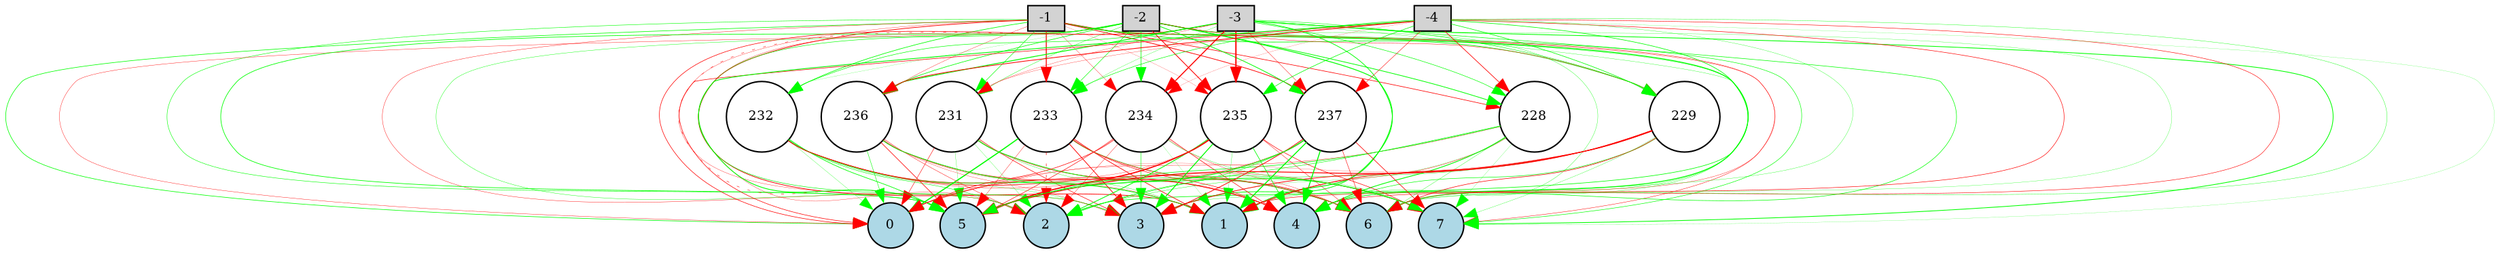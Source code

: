 digraph {
	node [fontsize=9 height=0.2 shape=circle width=0.2]
	-1 [fillcolor=lightgray shape=box style=filled]
	-2 [fillcolor=lightgray shape=box style=filled]
	-3 [fillcolor=lightgray shape=box style=filled]
	-4 [fillcolor=lightgray shape=box style=filled]
	0 [fillcolor=lightblue style=filled]
	1 [fillcolor=lightblue style=filled]
	2 [fillcolor=lightblue style=filled]
	3 [fillcolor=lightblue style=filled]
	4 [fillcolor=lightblue style=filled]
	5 [fillcolor=lightblue style=filled]
	6 [fillcolor=lightblue style=filled]
	7 [fillcolor=lightblue style=filled]
	228 [fillcolor=white style=filled]
	229 [fillcolor=white style=filled]
	231 [fillcolor=white style=filled]
	232 [fillcolor=white style=filled]
	233 [fillcolor=white style=filled]
	234 [fillcolor=white style=filled]
	235 [fillcolor=white style=filled]
	236 [fillcolor=white style=filled]
	237 [fillcolor=white style=filled]
	-1 -> 228 [color=red penwidth=0.3951327594022225 style=solid]
	-1 -> 229 [color=green penwidth=0.424748528534177 style=solid]
	-1 -> 231 [color=green penwidth=0.33333829264591064 style=solid]
	-1 -> 232 [color=green penwidth=0.4206674987798703 style=solid]
	-1 -> 233 [color=red penwidth=0.6507047689520223 style=solid]
	-1 -> 234 [color=red penwidth=0.1822382346665381 style=solid]
	-1 -> 235 [color=red penwidth=0.1099764495795379 style=solid]
	-1 -> 236 [color=red penwidth=0.18902888490708541 style=solid]
	-1 -> 237 [color=red penwidth=0.47045152186060046 style=solid]
	-2 -> 228 [color=green penwidth=0.4858675752177195 style=solid]
	-2 -> 229 [color=red penwidth=0.2398497335764292 style=solid]
	-2 -> 231 [color=green penwidth=0.2231755949375701 style=solid]
	-2 -> 232 [color=green penwidth=0.1039623834789698 style=solid]
	-2 -> 233 [color=green penwidth=0.3317959454086631 style=solid]
	-2 -> 234 [color=green penwidth=0.39407364099016584 style=solid]
	-2 -> 235 [color=red penwidth=0.5310934441546993 style=solid]
	-2 -> 236 [color=green penwidth=0.39871891550466754 style=solid]
	-2 -> 237 [color=green penwidth=0.48460783565384247 style=solid]
	-3 -> 228 [color=green penwidth=0.3361047002700833 style=solid]
	-3 -> 229 [color=green penwidth=0.30370415597744743 style=solid]
	-3 -> 231 [color=red penwidth=0.16497448173236057 style=solid]
	-3 -> 232 [color=green penwidth=0.33857980833612145 style=solid]
	-3 -> 233 [color=green penwidth=0.15926811637662008 style=solid]
	-3 -> 234 [color=red penwidth=0.7187122408516731 style=solid]
	-3 -> 235 [color=red penwidth=0.9226321144387951 style=solid]
	-3 -> 236 [color=green penwidth=0.5916110435583348 style=solid]
	-3 -> 237 [color=red penwidth=0.23265860642545275 style=solid]
	-4 -> 228 [color=red penwidth=0.4220164247883511 style=solid]
	-4 -> 229 [color=green penwidth=0.388126311631413 style=solid]
	-4 -> 231 [color=red penwidth=0.1595772190258175 style=solid]
	-4 -> 233 [color=green penwidth=0.33364089363392535 style=solid]
	-4 -> 234 [color=red penwidth=0.1022411501071891 style=solid]
	-4 -> 235 [color=green penwidth=0.3783528260186547 style=solid]
	-4 -> 236 [color=red penwidth=0.5034917714242165 style=solid]
	-4 -> 237 [color=red penwidth=0.28014398304256527 style=solid]
	228 -> 0 [color=red penwidth=0.20548653390503424 style=solid]
	228 -> 1 [color=red penwidth=0.23469313784624563 style=solid]
	228 -> 2 [color=green penwidth=0.30278421802002564 style=solid]
	228 -> 3 [color=green penwidth=0.11473757799565754 style=solid]
	228 -> 4 [color=green penwidth=0.5387220711408975 style=solid]
	228 -> 5 [color=green penwidth=0.37193480868731454 style=solid]
	228 -> 6 [color=green penwidth=0.1872481725608155 style=solid]
	228 -> 7 [color=green penwidth=0.10791392921437498 style=solid]
	229 -> 0 [color=red penwidth=0.1251036461764778 style=solid]
	229 -> 1 [color=red penwidth=0.4651913316624322 style=solid]
	229 -> 2 [color=green penwidth=0.21721731194442853 style=solid]
	229 -> 3 [color=red penwidth=0.4819650888332305 style=solid]
	229 -> 4 [color=green penwidth=0.3359456823859217 style=solid]
	229 -> 5 [color=red penwidth=0.6000442510152133 style=solid]
	229 -> 6 [color=red penwidth=0.3686562368103642 style=solid]
	229 -> 7 [color=green penwidth=0.162644439706967 style=solid]
	231 -> 0 [color=red penwidth=0.29259177438948863 style=solid]
	231 -> 1 [color=green penwidth=0.17953409491201483 style=solid]
	231 -> 2 [color=green penwidth=0.14083006948372268 style=solid]
	231 -> 3 [color=red penwidth=0.3460351733718701 style=solid]
	231 -> 4 [color=red penwidth=0.22749134249300448 style=solid]
	231 -> 5 [color=green penwidth=0.15222359834199667 style=solid]
	231 -> 6 [color=red penwidth=0.19378434439143982 style=solid]
	231 -> 7 [color=green penwidth=0.4717328176078941 style=solid]
	232 -> 0 [color=green penwidth=0.14989837061426572 style=solid]
	232 -> 1 [color=green penwidth=0.5246813473414845 style=solid]
	232 -> 2 [color=green penwidth=0.2833934375470274 style=solid]
	232 -> 3 [color=green penwidth=0.17452799696431967 style=solid]
	232 -> 4 [color=red penwidth=0.24733571717799024 style=solid]
	232 -> 5 [color=green penwidth=0.4286756070864576 style=solid]
	232 -> 6 [color=red penwidth=0.3926382036997862 style=solid]
	232 -> 7 [color=red penwidth=0.19619520213002023 style=solid]
	233 -> 0 [color=green penwidth=0.7947361988747372 style=solid]
	233 -> 1 [color=red penwidth=0.4284852402521293 style=solid]
	233 -> 2 [color=red penwidth=0.33081191886661926 style=dotted]
	233 -> 3 [color=red penwidth=0.4727305741906921 style=solid]
	233 -> 4 [color=red penwidth=0.3305522586155517 style=solid]
	233 -> 5 [color=red penwidth=0.20311246600454153 style=solid]
	233 -> 6 [color=red penwidth=0.39550436007699785 style=solid]
	233 -> 7 [color=green penwidth=0.17563676108273069 style=solid]
	234 -> 0 [color=red penwidth=0.36332449050453186 style=solid]
	234 -> 1 [color=green penwidth=0.10310072464710794 style=solid]
	234 -> 2 [color=red penwidth=0.20714519226948325 style=solid]
	234 -> 3 [color=green penwidth=0.3046762307635927 style=solid]
	234 -> 4 [color=red penwidth=0.3536871343415109 style=solid]
	234 -> 5 [color=red penwidth=0.33351326483319954 style=solid]
	234 -> 6 [color=red penwidth=0.1810444321252263 style=solid]
	234 -> 7 [color=green penwidth=0.17591428649796342 style=solid]
	235 -> 0 [color=red penwidth=0.1683973552716878 style=solid]
	235 -> 1 [color=green penwidth=0.17048667056686725 style=solid]
	235 -> 2 [color=green penwidth=0.5126647648773595 style=solid]
	235 -> 3 [color=green penwidth=0.6386335348016955 style=solid]
	235 -> 4 [color=green penwidth=0.4106813695402055 style=solid]
	235 -> 5 [color=red penwidth=0.8278653018942466 style=solid]
	235 -> 6 [color=red penwidth=0.23847002372034512 style=solid]
	235 -> 7 [color=red penwidth=0.3471123766088481 style=solid]
	236 -> 0 [color=green penwidth=0.2919333936283781 style=solid]
	236 -> 1 [color=red penwidth=0.1648336642989089 style=solid]
	236 -> 2 [color=red penwidth=0.23763199521927977 style=solid]
	236 -> 3 [color=red penwidth=0.1631320874858299 style=solid]
	236 -> 4 [color=red penwidth=0.39995471985197917 style=solid]
	236 -> 5 [color=red penwidth=0.39668371471150443 style=solid]
	236 -> 6 [color=green penwidth=0.2785727007799561 style=solid]
	236 -> 7 [color=green penwidth=0.3246270821695448 style=solid]
	237 -> 0 [color=red penwidth=0.24310893837693012 style=solid]
	237 -> 1 [color=green penwidth=0.7079264553867786 style=solid]
	237 -> 2 [color=green penwidth=0.3175627394730981 style=solid]
	237 -> 3 [color=red penwidth=0.47455937887396726 style=solid]
	237 -> 4 [color=green penwidth=0.6950350121566735 style=solid]
	237 -> 5 [color=green penwidth=0.5230282053324199 style=solid]
	237 -> 6 [color=red penwidth=0.29480158158854947 style=solid]
	237 -> 7 [color=red penwidth=0.39704456248755926 style=solid]
	-1 -> 0 [color=green penwidth=0.3909840148785714 style=solid]
	-1 -> 1 [color=red penwidth=0.46433409623310495 style=solid]
	-1 -> 2 [color=red penwidth=0.2223870893845356 style=solid]
	-1 -> 3 [color=red penwidth=0.1802181329331895 style=solid]
	-1 -> 4 [color=green penwidth=0.1868363739409593 style=solid]
	-1 -> 5 [color=green penwidth=0.3025645392223576 style=solid]
	-1 -> 6 [color=green penwidth=0.6391410329332322 style=solid]
	-1 -> 7 [color=red penwidth=0.2516514231155855 style=solid]
	-2 -> 0 [color=red penwidth=0.21452681753396358 style=solid]
	-2 -> 1 [color=green penwidth=0.5910924059204754 style=solid]
	-2 -> 2 [color=green penwidth=0.22403581050935273 style=solid]
	-2 -> 3 [color=green penwidth=0.3229039506531516 style=solid]
	-2 -> 4 [color=green penwidth=0.20176987486741466 style=solid]
	-2 -> 5 [color=green penwidth=0.42529321206673065 style=solid]
	-2 -> 6 [color=red penwidth=0.20060767273616203 style=solid]
	-2 -> 7 [color=green penwidth=0.3319534517924684 style=solid]
	-3 -> 0 [color=red penwidth=0.3713082502891034 style=solid]
	-3 -> 1 [color=green penwidth=0.18124318661810873 style=solid]
	-3 -> 2 [color=red penwidth=0.17849025757411896 style=solid]
	-3 -> 3 [color=green penwidth=0.4652510666309707 style=solid]
	-3 -> 4 [color=green penwidth=0.3628760833003897 style=solid]
	-3 -> 5 [color=red penwidth=0.27948449678112186 style=dotted]
	-3 -> 6 [color=green penwidth=0.1566119220445043 style=solid]
	-3 -> 7 [color=green penwidth=0.514118926299559 style=solid]
	-4 -> 0 [color=red penwidth=0.3635765359995826 style=solid]
	-4 -> 1 [color=red penwidth=0.337932793061945 style=solid]
	-4 -> 2 [color=green penwidth=0.4006279774560635 style=solid]
	-4 -> 3 [color=green penwidth=0.1756824083880522 style=solid]
	-4 -> 4 [color=red penwidth=0.30666142421289966 style=solid]
	-4 -> 5 [color=green penwidth=0.5369537910364013 style=solid]
	-4 -> 6 [color=green penwidth=0.20946469372909454 style=solid]
	-4 -> 7 [color=green penwidth=0.10401979205084788 style=solid]
}
